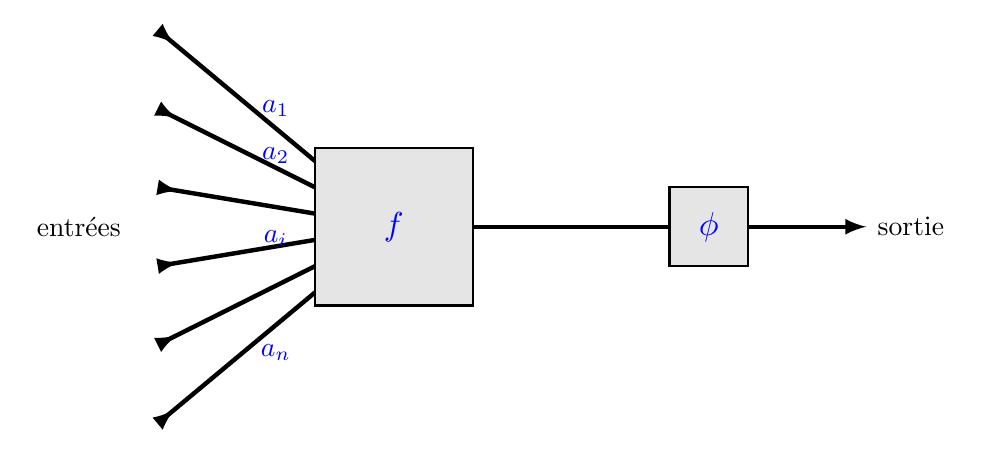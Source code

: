 \begin{tikzpicture}[scale=0.5]

\foreach \name / \y in {-5,-3,...,5}{
  \draw[-<,>=latex,ultra thick] (0,0)--(-6,\y);
}

\node[blue] at (-3,3) {$a_1$};
\node[blue] at (-3,1.8) {$a_2$};
\node[blue] at (-3,-0.3) {$a_i$};
\node[blue] at (-3,-3.2) {$a_n$};



\draw[thick,fill=black!10] (-2,-2) rectangle ++ (4,4);
\draw[ultra thick] (2,0) --  (7,0);
\draw[thick,fill=black!10] (7,-1) rectangle ++ (2,2);
\draw[->,>=latex,ultra thick] (9,0) -- ++ (3,0) node[right] {sortie};

\node[blue,scale=1.2] at (0,0) {$f$};
\node[blue,scale=1.2] at (8,0) {$\phi$};
\node at (-8,0) {entr\'ees};
%\node at (1,-4) {fonction lin\'eaire};
%\node[text width=2cm,align=center] at (8,-2.5) {fonction d'activation};

\end{tikzpicture}  